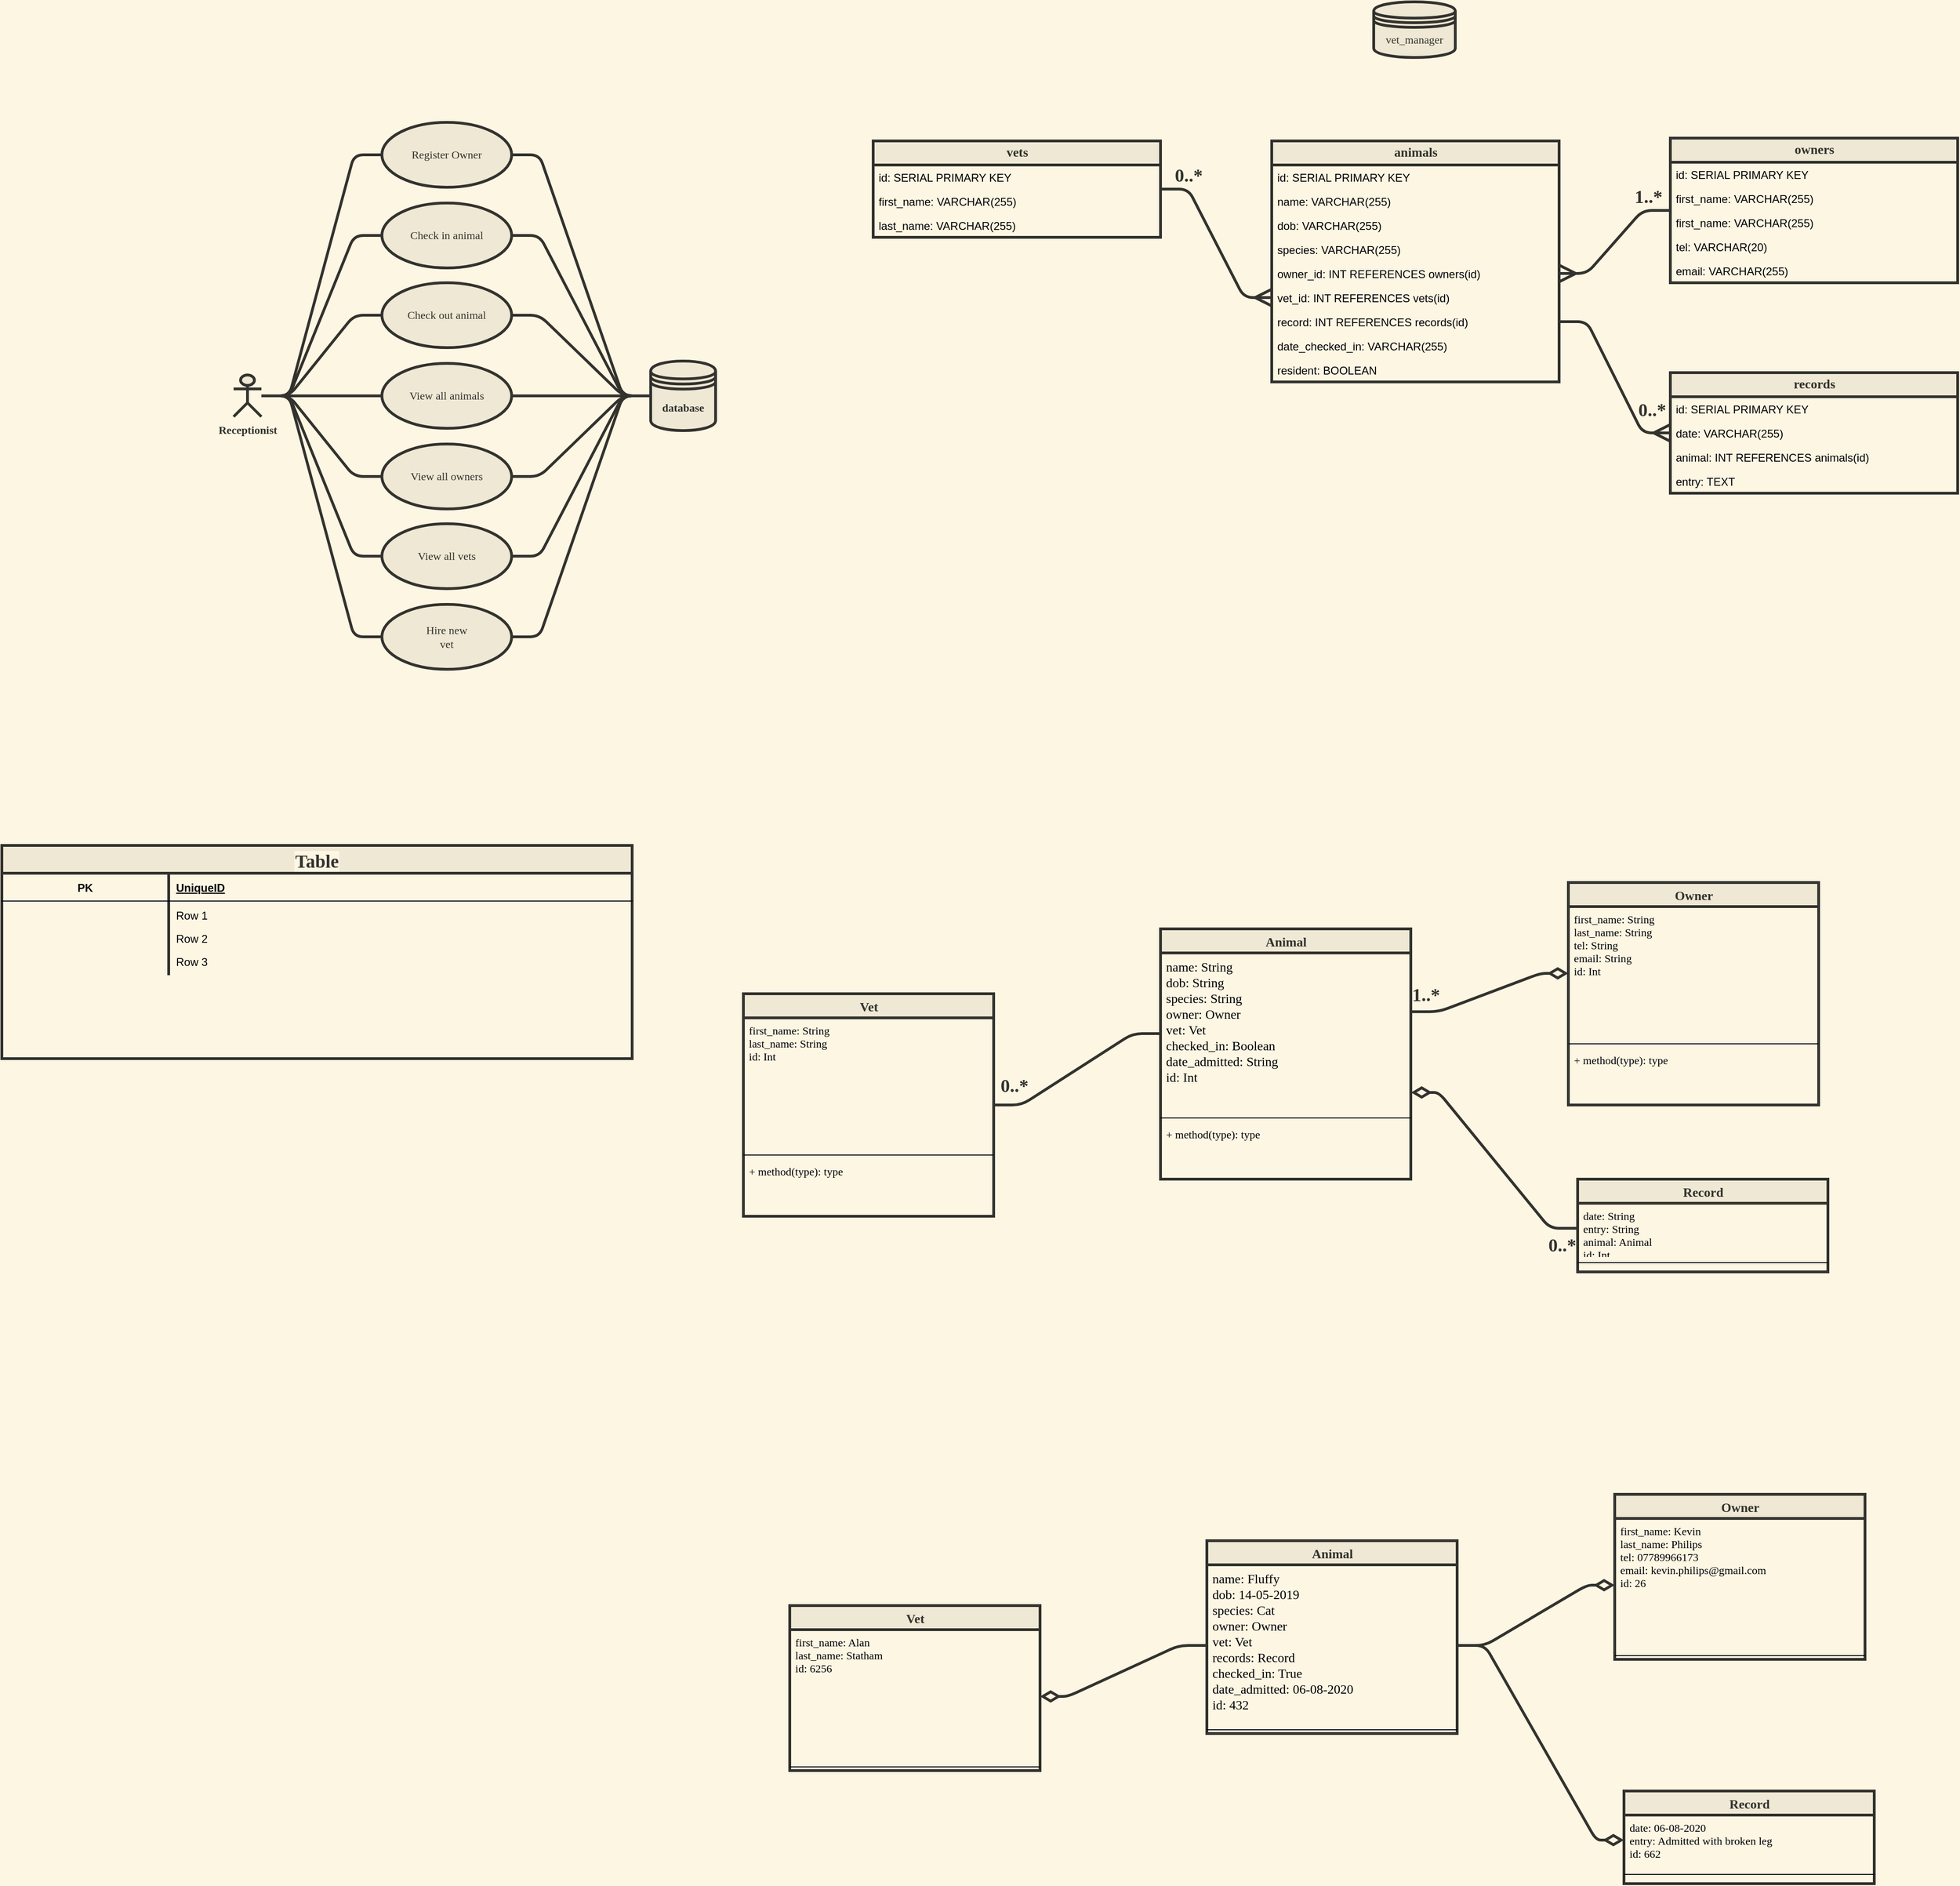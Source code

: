 <mxfile version="13.5.1" type="device"><diagram id="C5RBs43oDa-KdzZeNtuy" name="Page-1"><mxGraphModel dx="1506" dy="603" grid="1" gridSize="10" guides="1" tooltips="1" connect="1" arrows="1" fold="1" page="0" pageScale="1" pageWidth="827" pageHeight="1169" background="#FDF6E3" math="0" shadow="0"><root><mxCell id="WIyWlLk6GJQsqaUBKTNV-0"/><mxCell id="WIyWlLk6GJQsqaUBKTNV-1" parent="WIyWlLk6GJQsqaUBKTNV-0"/><mxCell id="1RXT4D18-en0XoJc-at3-24" style="edgeStyle=entityRelationEdgeStyle;orthogonalLoop=1;jettySize=auto;html=1;entryX=0;entryY=0.5;entryDx=0;entryDy=0;startSize=26;fontFamily=Calibri;fontColor=#33322E;strokeColor=#33322E;strokeWidth=3;sketch=0;endFill=0;endArrow=none;shadow=0;" edge="1" parent="WIyWlLk6GJQsqaUBKTNV-1" source="1RXT4D18-en0XoJc-at3-15" target="1RXT4D18-en0XoJc-at3-16"><mxGeometry relative="1" as="geometry"/></mxCell><mxCell id="1RXT4D18-en0XoJc-at3-25" style="edgeStyle=entityRelationEdgeStyle;orthogonalLoop=1;jettySize=auto;html=1;entryX=0;entryY=0.5;entryDx=0;entryDy=0;startSize=26;fontFamily=Calibri;fontColor=#33322E;strokeColor=#33322E;strokeWidth=3;sketch=0;endFill=0;endArrow=none;shadow=0;" edge="1" parent="WIyWlLk6GJQsqaUBKTNV-1" source="1RXT4D18-en0XoJc-at3-15" target="1RXT4D18-en0XoJc-at3-17"><mxGeometry relative="1" as="geometry"/></mxCell><mxCell id="1RXT4D18-en0XoJc-at3-26" style="edgeStyle=entityRelationEdgeStyle;orthogonalLoop=1;jettySize=auto;html=1;entryX=0;entryY=0.5;entryDx=0;entryDy=0;startSize=26;fontFamily=Calibri;fontColor=#33322E;strokeColor=#33322E;strokeWidth=3;sketch=0;endFill=0;endArrow=none;shadow=0;" edge="1" parent="WIyWlLk6GJQsqaUBKTNV-1" source="1RXT4D18-en0XoJc-at3-15" target="1RXT4D18-en0XoJc-at3-18"><mxGeometry relative="1" as="geometry"/></mxCell><mxCell id="1RXT4D18-en0XoJc-at3-27" style="edgeStyle=entityRelationEdgeStyle;orthogonalLoop=1;jettySize=auto;html=1;entryX=0;entryY=0.5;entryDx=0;entryDy=0;startSize=26;fontFamily=Calibri;fontColor=#33322E;strokeColor=#33322E;strokeWidth=3;sketch=0;endFill=0;endArrow=none;shadow=0;" edge="1" parent="WIyWlLk6GJQsqaUBKTNV-1" source="1RXT4D18-en0XoJc-at3-15" target="1RXT4D18-en0XoJc-at3-19"><mxGeometry relative="1" as="geometry"/></mxCell><mxCell id="1RXT4D18-en0XoJc-at3-28" style="edgeStyle=entityRelationEdgeStyle;orthogonalLoop=1;jettySize=auto;html=1;entryX=0;entryY=0.5;entryDx=0;entryDy=0;startSize=26;fontFamily=Calibri;fontColor=#33322E;strokeColor=#33322E;strokeWidth=3;sketch=0;endFill=0;endArrow=none;shadow=0;" edge="1" parent="WIyWlLk6GJQsqaUBKTNV-1" source="1RXT4D18-en0XoJc-at3-15" target="1RXT4D18-en0XoJc-at3-20"><mxGeometry relative="1" as="geometry"/></mxCell><mxCell id="1RXT4D18-en0XoJc-at3-29" style="edgeStyle=entityRelationEdgeStyle;orthogonalLoop=1;jettySize=auto;html=1;entryX=0;entryY=0.5;entryDx=0;entryDy=0;startSize=26;fontFamily=Calibri;fontColor=#33322E;strokeColor=#33322E;strokeWidth=3;sketch=0;endArrow=none;endFill=0;shadow=0;" edge="1" parent="WIyWlLk6GJQsqaUBKTNV-1" source="1RXT4D18-en0XoJc-at3-15" target="1RXT4D18-en0XoJc-at3-21"><mxGeometry relative="1" as="geometry"/></mxCell><mxCell id="1RXT4D18-en0XoJc-at3-30" style="orthogonalLoop=1;jettySize=auto;html=1;entryX=0;entryY=0.5;entryDx=0;entryDy=0;startSize=26;fontFamily=Calibri;fontColor=#33322E;strokeColor=#33322E;strokeWidth=3;sketch=0;elbow=vertical;endArrow=none;endFill=0;edgeStyle=entityRelationEdgeStyle;shadow=0;" edge="1" parent="WIyWlLk6GJQsqaUBKTNV-1" source="1RXT4D18-en0XoJc-at3-15" target="1RXT4D18-en0XoJc-at3-22"><mxGeometry relative="1" as="geometry"/></mxCell><mxCell id="1RXT4D18-en0XoJc-at3-15" value="&lt;b&gt;Receptionist&lt;br&gt;&lt;/b&gt;" style="shape=umlActor;verticalLabelPosition=bottom;verticalAlign=top;html=1;rounded=1;shadow=0;glass=0;sketch=0;startSize=26;strokeWidth=3;fillColor=#EEE8D4;fontFamily=Calibri;fontColor=#33322E;strokeColor=#33322E;" vertex="1" parent="WIyWlLk6GJQsqaUBKTNV-1"><mxGeometry x="90" y="882.5" width="30" height="45" as="geometry"/></mxCell><mxCell id="1RXT4D18-en0XoJc-at3-43" style="edgeStyle=entityRelationEdgeStyle;sketch=0;orthogonalLoop=1;jettySize=auto;html=1;entryX=0;entryY=0.5;entryDx=0;entryDy=0;startSize=26;endArrow=none;endFill=0;strokeColor=#33322E;strokeWidth=3;fontFamily=Calibri;fontColor=#33322E;shadow=0;" edge="1" parent="WIyWlLk6GJQsqaUBKTNV-1" source="1RXT4D18-en0XoJc-at3-16" target="1RXT4D18-en0XoJc-at3-36"><mxGeometry relative="1" as="geometry"/></mxCell><mxCell id="1RXT4D18-en0XoJc-at3-16" value="Register Owner" style="ellipse;whiteSpace=wrap;html=1;rounded=1;shadow=0;glass=0;sketch=0;startSize=26;strokeWidth=3;fillColor=#EEE8D4;fontFamily=Calibri;fontColor=#33322E;verticalAlign=middle;horizontal=1;labelPosition=center;verticalLabelPosition=middle;align=center;strokeColor=#33322E;" vertex="1" parent="WIyWlLk6GJQsqaUBKTNV-1"><mxGeometry x="250" y="610" width="140" height="70" as="geometry"/></mxCell><mxCell id="1RXT4D18-en0XoJc-at3-42" style="edgeStyle=entityRelationEdgeStyle;sketch=0;orthogonalLoop=1;jettySize=auto;html=1;entryX=0;entryY=0.5;entryDx=0;entryDy=0;startSize=26;endArrow=none;endFill=0;strokeColor=#33322E;strokeWidth=3;fontFamily=Calibri;fontColor=#33322E;shadow=0;" edge="1" parent="WIyWlLk6GJQsqaUBKTNV-1" source="1RXT4D18-en0XoJc-at3-17" target="1RXT4D18-en0XoJc-at3-36"><mxGeometry relative="1" as="geometry"/></mxCell><mxCell id="1RXT4D18-en0XoJc-at3-17" value="Check in animal" style="ellipse;whiteSpace=wrap;html=1;rounded=1;shadow=0;glass=0;sketch=0;startSize=26;strokeWidth=3;fillColor=#EEE8D4;fontFamily=Calibri;fontColor=#33322E;verticalAlign=middle;horizontal=1;labelPosition=center;verticalLabelPosition=middle;align=center;strokeColor=#33322E;" vertex="1" parent="WIyWlLk6GJQsqaUBKTNV-1"><mxGeometry x="250" y="697" width="140" height="70" as="geometry"/></mxCell><mxCell id="1RXT4D18-en0XoJc-at3-41" style="edgeStyle=entityRelationEdgeStyle;sketch=0;orthogonalLoop=1;jettySize=auto;html=1;entryX=0;entryY=0.5;entryDx=0;entryDy=0;startSize=26;endArrow=none;endFill=0;strokeColor=#33322E;strokeWidth=3;fontFamily=Calibri;fontColor=#33322E;shadow=0;" edge="1" parent="WIyWlLk6GJQsqaUBKTNV-1" source="1RXT4D18-en0XoJc-at3-18" target="1RXT4D18-en0XoJc-at3-36"><mxGeometry relative="1" as="geometry"/></mxCell><mxCell id="1RXT4D18-en0XoJc-at3-18" value="Check out animal" style="ellipse;whiteSpace=wrap;html=1;rounded=1;shadow=0;glass=0;sketch=0;startSize=26;strokeWidth=3;fillColor=#EEE8D4;fontFamily=Calibri;fontColor=#33322E;verticalAlign=middle;horizontal=1;labelPosition=center;verticalLabelPosition=middle;align=center;strokeColor=#33322E;" vertex="1" parent="WIyWlLk6GJQsqaUBKTNV-1"><mxGeometry x="250" y="783" width="140" height="70" as="geometry"/></mxCell><mxCell id="1RXT4D18-en0XoJc-at3-40" style="edgeStyle=entityRelationEdgeStyle;sketch=0;orthogonalLoop=1;jettySize=auto;html=1;entryX=0;entryY=0.5;entryDx=0;entryDy=0;startSize=26;endArrow=none;endFill=0;strokeColor=#33322E;strokeWidth=3;fontFamily=Calibri;fontColor=#33322E;shadow=0;" edge="1" parent="WIyWlLk6GJQsqaUBKTNV-1" source="1RXT4D18-en0XoJc-at3-19" target="1RXT4D18-en0XoJc-at3-36"><mxGeometry relative="1" as="geometry"/></mxCell><mxCell id="1RXT4D18-en0XoJc-at3-19" value="View all animals" style="ellipse;whiteSpace=wrap;html=1;rounded=1;shadow=0;glass=0;sketch=0;startSize=26;strokeWidth=3;fillColor=#EEE8D4;fontFamily=Calibri;fontColor=#33322E;verticalAlign=middle;horizontal=1;labelPosition=center;verticalLabelPosition=middle;align=center;strokeColor=#33322E;" vertex="1" parent="WIyWlLk6GJQsqaUBKTNV-1"><mxGeometry x="250" y="870" width="140" height="70" as="geometry"/></mxCell><mxCell id="1RXT4D18-en0XoJc-at3-39" style="edgeStyle=entityRelationEdgeStyle;sketch=0;orthogonalLoop=1;jettySize=auto;html=1;entryX=0;entryY=0.5;entryDx=0;entryDy=0;startSize=26;endArrow=none;endFill=0;strokeColor=#33322E;strokeWidth=3;fontFamily=Calibri;fontColor=#33322E;shadow=0;" edge="1" parent="WIyWlLk6GJQsqaUBKTNV-1" source="1RXT4D18-en0XoJc-at3-20" target="1RXT4D18-en0XoJc-at3-36"><mxGeometry relative="1" as="geometry"/></mxCell><mxCell id="1RXT4D18-en0XoJc-at3-20" value="View all owners" style="ellipse;whiteSpace=wrap;html=1;rounded=1;shadow=0;glass=0;sketch=0;startSize=26;strokeWidth=3;fillColor=#EEE8D4;fontFamily=Calibri;fontColor=#33322E;verticalAlign=middle;horizontal=1;labelPosition=center;verticalLabelPosition=middle;align=center;strokeColor=#33322E;" vertex="1" parent="WIyWlLk6GJQsqaUBKTNV-1"><mxGeometry x="250" y="957" width="140" height="70" as="geometry"/></mxCell><mxCell id="1RXT4D18-en0XoJc-at3-38" style="edgeStyle=entityRelationEdgeStyle;sketch=0;orthogonalLoop=1;jettySize=auto;html=1;entryX=0;entryY=0.5;entryDx=0;entryDy=0;startSize=26;endArrow=none;endFill=0;strokeColor=#33322E;strokeWidth=3;fontFamily=Calibri;fontColor=#33322E;shadow=0;" edge="1" parent="WIyWlLk6GJQsqaUBKTNV-1" source="1RXT4D18-en0XoJc-at3-21" target="1RXT4D18-en0XoJc-at3-36"><mxGeometry relative="1" as="geometry"/></mxCell><mxCell id="1RXT4D18-en0XoJc-at3-21" value="View all vets" style="ellipse;whiteSpace=wrap;html=1;rounded=1;shadow=0;glass=0;sketch=0;startSize=26;strokeWidth=3;fillColor=#EEE8D4;fontFamily=Calibri;fontColor=#33322E;verticalAlign=middle;horizontal=1;labelPosition=center;verticalLabelPosition=middle;align=center;strokeColor=#33322E;" vertex="1" parent="WIyWlLk6GJQsqaUBKTNV-1"><mxGeometry x="250" y="1043" width="140" height="70" as="geometry"/></mxCell><mxCell id="1RXT4D18-en0XoJc-at3-37" style="edgeStyle=entityRelationEdgeStyle;sketch=0;orthogonalLoop=1;jettySize=auto;html=1;entryX=0;entryY=0.5;entryDx=0;entryDy=0;startSize=26;endArrow=none;endFill=0;strokeColor=#33322E;strokeWidth=3;fontFamily=Calibri;fontColor=#33322E;shadow=0;" edge="1" parent="WIyWlLk6GJQsqaUBKTNV-1" source="1RXT4D18-en0XoJc-at3-22" target="1RXT4D18-en0XoJc-at3-36"><mxGeometry relative="1" as="geometry"/></mxCell><mxCell id="1RXT4D18-en0XoJc-at3-22" value="Hire new &lt;br&gt;vet" style="ellipse;whiteSpace=wrap;html=1;rounded=1;shadow=0;glass=0;sketch=0;startSize=26;strokeWidth=3;fillColor=#EEE8D4;fontFamily=Calibri;fontColor=#33322E;verticalAlign=middle;horizontal=1;labelPosition=center;verticalLabelPosition=middle;align=center;strokeColor=#33322E;" vertex="1" parent="WIyWlLk6GJQsqaUBKTNV-1"><mxGeometry x="250" y="1130" width="140" height="70" as="geometry"/></mxCell><mxCell id="1RXT4D18-en0XoJc-at3-36" value="database" style="shape=datastore;whiteSpace=wrap;html=1;rounded=1;shadow=0;glass=0;sketch=0;startSize=26;strokeColor=#33322E;strokeWidth=3;fillColor=#EEE8D4;fontFamily=Calibri;fontColor=#33322E;fontStyle=1" vertex="1" parent="WIyWlLk6GJQsqaUBKTNV-1"><mxGeometry x="540" y="867.5" width="70" height="75" as="geometry"/></mxCell><mxCell id="1RXT4D18-en0XoJc-at3-44" value="vet_manager" style="shape=datastore;whiteSpace=wrap;html=1;rounded=1;shadow=0;glass=0;sketch=0;startSize=26;strokeColor=#33322E;strokeWidth=3;fontFamily=Calibri;fontColor=#33322E;fillColor=#EEE8D4;" vertex="1" parent="WIyWlLk6GJQsqaUBKTNV-1"><mxGeometry x="1320" y="480" width="88" height="60" as="geometry"/></mxCell><mxCell id="1RXT4D18-en0XoJc-at3-56" value="&lt;b style=&quot;font-size: 14px;&quot;&gt;animals&lt;/b&gt;" style="swimlane;fontStyle=0;childLayout=stackLayout;horizontal=1;startSize=26;horizontalStack=0;resizeParent=1;resizeParentMax=0;resizeLast=0;collapsible=1;marginBottom=0;rounded=0;shadow=0;glass=0;sketch=0;strokeColor=#33322E;strokeWidth=3;fontFamily=Calibri;fontColor=#33322E;html=1;fontSize=14;fillColor=#EEE8D4;" vertex="1" parent="WIyWlLk6GJQsqaUBKTNV-1"><mxGeometry x="1210" y="630" width="310" height="260" as="geometry"><mxRectangle x="880" y="630" width="50" height="26" as="alternateBounds"/></mxGeometry></mxCell><mxCell id="1RXT4D18-en0XoJc-at3-57" value="id: SERIAL PRIMARY KEY" style="text;strokeColor=none;fillColor=none;align=left;verticalAlign=top;spacingLeft=4;spacingRight=4;overflow=hidden;rotatable=0;points=[[0,0.5],[1,0.5]];portConstraint=eastwest;" vertex="1" parent="1RXT4D18-en0XoJc-at3-56"><mxGeometry y="26" width="310" height="26" as="geometry"/></mxCell><mxCell id="1RXT4D18-en0XoJc-at3-58" value="name: VARCHAR(255)" style="text;strokeColor=none;fillColor=none;align=left;verticalAlign=top;spacingLeft=4;spacingRight=4;overflow=hidden;rotatable=0;points=[[0,0.5],[1,0.5]];portConstraint=eastwest;" vertex="1" parent="1RXT4D18-en0XoJc-at3-56"><mxGeometry y="52" width="310" height="26" as="geometry"/></mxCell><mxCell id="1RXT4D18-en0XoJc-at3-59" value="dob: VARCHAR(255)" style="text;strokeColor=none;fillColor=none;align=left;verticalAlign=top;spacingLeft=4;spacingRight=4;overflow=hidden;rotatable=0;points=[[0,0.5],[1,0.5]];portConstraint=eastwest;" vertex="1" parent="1RXT4D18-en0XoJc-at3-56"><mxGeometry y="78" width="310" height="26" as="geometry"/></mxCell><mxCell id="1RXT4D18-en0XoJc-at3-60" value="species: VARCHAR(255)" style="text;strokeColor=none;fillColor=none;align=left;verticalAlign=top;spacingLeft=4;spacingRight=4;overflow=hidden;rotatable=0;points=[[0,0.5],[1,0.5]];portConstraint=eastwest;" vertex="1" parent="1RXT4D18-en0XoJc-at3-56"><mxGeometry y="104" width="310" height="26" as="geometry"/></mxCell><mxCell id="1RXT4D18-en0XoJc-at3-61" value="owner_id: INT REFERENCES owners(id)" style="text;strokeColor=none;fillColor=none;align=left;verticalAlign=top;spacingLeft=4;spacingRight=4;overflow=hidden;rotatable=0;points=[[0,0.5],[1,0.5]];portConstraint=eastwest;" vertex="1" parent="1RXT4D18-en0XoJc-at3-56"><mxGeometry y="130" width="310" height="26" as="geometry"/></mxCell><mxCell id="1RXT4D18-en0XoJc-at3-62" value="vet_id: INT REFERENCES vets(id)" style="text;strokeColor=none;fillColor=none;align=left;verticalAlign=top;spacingLeft=4;spacingRight=4;overflow=hidden;rotatable=0;points=[[0,0.5],[1,0.5]];portConstraint=eastwest;" vertex="1" parent="1RXT4D18-en0XoJc-at3-56"><mxGeometry y="156" width="310" height="26" as="geometry"/></mxCell><mxCell id="1RXT4D18-en0XoJc-at3-63" value="record: INT REFERENCES records(id)" style="text;strokeColor=none;fillColor=none;align=left;verticalAlign=top;spacingLeft=4;spacingRight=4;overflow=hidden;rotatable=0;points=[[0,0.5],[1,0.5]];portConstraint=eastwest;" vertex="1" parent="1RXT4D18-en0XoJc-at3-56"><mxGeometry y="182" width="310" height="26" as="geometry"/></mxCell><mxCell id="1RXT4D18-en0XoJc-at3-76" value="date_checked_in: VARCHAR(255)" style="text;strokeColor=none;fillColor=none;align=left;verticalAlign=top;spacingLeft=4;spacingRight=4;overflow=hidden;rotatable=0;points=[[0,0.5],[1,0.5]];portConstraint=eastwest;" vertex="1" parent="1RXT4D18-en0XoJc-at3-56"><mxGeometry y="208" width="310" height="26" as="geometry"/></mxCell><mxCell id="1RXT4D18-en0XoJc-at3-77" value="resident: BOOLEAN" style="text;strokeColor=none;fillColor=none;align=left;verticalAlign=top;spacingLeft=4;spacingRight=4;overflow=hidden;rotatable=0;points=[[0,0.5],[1,0.5]];portConstraint=eastwest;" vertex="1" parent="1RXT4D18-en0XoJc-at3-56"><mxGeometry y="234" width="310" height="26" as="geometry"/></mxCell><mxCell id="1RXT4D18-en0XoJc-at3-80" style="edgeStyle=entityRelationEdgeStyle;sketch=0;orthogonalLoop=1;jettySize=auto;html=1;entryX=0;entryY=0.5;entryDx=0;entryDy=0;shadow=0;startSize=26;endArrow=ERmany;endFill=0;strokeColor=#33322E;strokeWidth=3;fontFamily=Calibri;fontSize=14;fontColor=#33322E;endSize=14;" edge="1" parent="WIyWlLk6GJQsqaUBKTNV-1" source="1RXT4D18-en0XoJc-at3-52" target="1RXT4D18-en0XoJc-at3-62"><mxGeometry relative="1" as="geometry"/></mxCell><mxCell id="1RXT4D18-en0XoJc-at3-84" value="0..*" style="edgeLabel;html=1;align=center;verticalAlign=middle;resizable=0;points=[];fontSize=20;fontFamily=Calibri;fontColor=#33322E;fontStyle=1;labelBackgroundColor=#FDF6E3;" vertex="1" connectable="0" parent="1RXT4D18-en0XoJc-at3-80"><mxGeometry x="-0.82" y="1" relative="1" as="geometry"><mxPoint x="13" y="-15" as="offset"/></mxGeometry></mxCell><mxCell id="1RXT4D18-en0XoJc-at3-52" value="&lt;b style=&quot;font-size: 14px;&quot;&gt;vets&lt;/b&gt;" style="swimlane;fontStyle=0;childLayout=stackLayout;horizontal=1;startSize=26;horizontalStack=0;resizeParent=1;resizeParentMax=0;resizeLast=0;collapsible=1;marginBottom=0;rounded=0;shadow=0;glass=0;sketch=0;strokeColor=#33322E;strokeWidth=3;fontFamily=Calibri;fontColor=#33322E;html=1;fontSize=14;fillColor=#EEE8D4;" vertex="1" parent="WIyWlLk6GJQsqaUBKTNV-1"><mxGeometry x="780" y="630" width="310" height="104" as="geometry"><mxRectangle x="880" y="630" width="50" height="26" as="alternateBounds"/></mxGeometry></mxCell><mxCell id="1RXT4D18-en0XoJc-at3-53" value="id: SERIAL PRIMARY KEY" style="text;strokeColor=none;fillColor=none;align=left;verticalAlign=top;spacingLeft=4;spacingRight=4;overflow=hidden;rotatable=0;points=[[0,0.5],[1,0.5]];portConstraint=eastwest;" vertex="1" parent="1RXT4D18-en0XoJc-at3-52"><mxGeometry y="26" width="310" height="26" as="geometry"/></mxCell><mxCell id="1RXT4D18-en0XoJc-at3-54" value="first_name: VARCHAR(255)" style="text;strokeColor=none;fillColor=none;align=left;verticalAlign=top;spacingLeft=4;spacingRight=4;overflow=hidden;rotatable=0;points=[[0,0.5],[1,0.5]];portConstraint=eastwest;" vertex="1" parent="1RXT4D18-en0XoJc-at3-52"><mxGeometry y="52" width="310" height="26" as="geometry"/></mxCell><mxCell id="1RXT4D18-en0XoJc-at3-55" value="last_name: VARCHAR(255)" style="text;strokeColor=none;fillColor=none;align=left;verticalAlign=top;spacingLeft=4;spacingRight=4;overflow=hidden;rotatable=0;points=[[0,0.5],[1,0.5]];portConstraint=eastwest;" vertex="1" parent="1RXT4D18-en0XoJc-at3-52"><mxGeometry y="78" width="310" height="26" as="geometry"/></mxCell><mxCell id="1RXT4D18-en0XoJc-at3-68" value="&lt;b style=&quot;font-size: 14px;&quot;&gt;owners&lt;/b&gt;" style="swimlane;fontStyle=0;childLayout=stackLayout;horizontal=1;startSize=26;horizontalStack=0;resizeParent=1;resizeParentMax=0;resizeLast=0;collapsible=1;marginBottom=0;rounded=0;shadow=0;glass=0;sketch=0;strokeColor=#33322E;strokeWidth=3;fontFamily=Calibri;fontColor=#33322E;html=1;fontSize=14;fillColor=#EEE8D4;" vertex="1" parent="WIyWlLk6GJQsqaUBKTNV-1"><mxGeometry x="1640" y="627" width="310" height="156" as="geometry"><mxRectangle x="880" y="630" width="50" height="26" as="alternateBounds"/></mxGeometry></mxCell><mxCell id="1RXT4D18-en0XoJc-at3-69" value="id: SERIAL PRIMARY KEY" style="text;strokeColor=none;fillColor=none;align=left;verticalAlign=top;spacingLeft=4;spacingRight=4;overflow=hidden;rotatable=0;points=[[0,0.5],[1,0.5]];portConstraint=eastwest;" vertex="1" parent="1RXT4D18-en0XoJc-at3-68"><mxGeometry y="26" width="310" height="26" as="geometry"/></mxCell><mxCell id="1RXT4D18-en0XoJc-at3-70" value="first_name: VARCHAR(255)" style="text;strokeColor=none;fillColor=none;align=left;verticalAlign=top;spacingLeft=4;spacingRight=4;overflow=hidden;rotatable=0;points=[[0,0.5],[1,0.5]];portConstraint=eastwest;" vertex="1" parent="1RXT4D18-en0XoJc-at3-68"><mxGeometry y="52" width="310" height="26" as="geometry"/></mxCell><mxCell id="1RXT4D18-en0XoJc-at3-71" value="first_name: VARCHAR(255)" style="text;strokeColor=none;fillColor=none;align=left;verticalAlign=top;spacingLeft=4;spacingRight=4;overflow=hidden;rotatable=0;points=[[0,0.5],[1,0.5]];portConstraint=eastwest;" vertex="1" parent="1RXT4D18-en0XoJc-at3-68"><mxGeometry y="78" width="310" height="26" as="geometry"/></mxCell><mxCell id="1RXT4D18-en0XoJc-at3-72" value="tel: VARCHAR(20)" style="text;strokeColor=none;fillColor=none;align=left;verticalAlign=top;spacingLeft=4;spacingRight=4;overflow=hidden;rotatable=0;points=[[0,0.5],[1,0.5]];portConstraint=eastwest;" vertex="1" parent="1RXT4D18-en0XoJc-at3-68"><mxGeometry y="104" width="310" height="26" as="geometry"/></mxCell><mxCell id="1RXT4D18-en0XoJc-at3-73" value="email: VARCHAR(255)" style="text;strokeColor=none;fillColor=none;align=left;verticalAlign=top;spacingLeft=4;spacingRight=4;overflow=hidden;rotatable=0;points=[[0,0.5],[1,0.5]];portConstraint=eastwest;" vertex="1" parent="1RXT4D18-en0XoJc-at3-68"><mxGeometry y="130" width="310" height="26" as="geometry"/></mxCell><mxCell id="1RXT4D18-en0XoJc-at3-83" style="edgeStyle=entityRelationEdgeStyle;sketch=0;orthogonalLoop=1;jettySize=auto;html=1;shadow=0;startSize=38;endArrow=ERmany;endFill=0;strokeColor=#33322E;strokeWidth=3;fontFamily=Calibri;fontSize=14;fontColor=#33322E;endSize=14;" edge="1" parent="WIyWlLk6GJQsqaUBKTNV-1" source="1RXT4D18-en0XoJc-at3-68" target="1RXT4D18-en0XoJc-at3-61"><mxGeometry relative="1" as="geometry"/></mxCell><mxCell id="1RXT4D18-en0XoJc-at3-85" value="1..*" style="edgeLabel;html=1;align=center;verticalAlign=middle;resizable=0;points=[];fontSize=20;fontFamily=Calibri;fontColor=#33322E;labelBackgroundColor=#FDF6E3;fontStyle=1" vertex="1" connectable="0" parent="WIyWlLk6GJQsqaUBKTNV-1"><mxGeometry x="1119.997" y="660.0" as="geometry"><mxPoint x="496" y="29" as="offset"/></mxGeometry></mxCell><mxCell id="1RXT4D18-en0XoJc-at3-98" style="sketch=0;orthogonalLoop=1;jettySize=auto;html=1;shadow=0;startArrow=none;startFill=0;startSize=39;endArrow=diamondThin;endFill=0;endSize=14;strokeColor=#33322E;strokeWidth=3;fontFamily=Calibri;fontSize=14;fontColor=#33322E;edgeStyle=entityRelationEdgeStyle;entryX=0;entryY=0.5;entryDx=0;entryDy=0;exitX=1.001;exitY=0.364;exitDx=0;exitDy=0;exitPerimeter=0;" edge="1" parent="WIyWlLk6GJQsqaUBKTNV-1" source="1RXT4D18-en0XoJc-at3-87" target="1RXT4D18-en0XoJc-at3-91"><mxGeometry relative="1" as="geometry"><mxPoint x="1420" y="1580" as="sourcePoint"/><mxPoint x="1340" y="1700" as="targetPoint"/></mxGeometry></mxCell><mxCell id="1RXT4D18-en0XoJc-at3-99" value="&lt;b&gt;&lt;font style=&quot;font-size: 20px&quot;&gt;1..*&lt;/font&gt;&lt;/b&gt;" style="edgeLabel;html=1;align=center;verticalAlign=middle;resizable=0;points=[];fontSize=14;fontFamily=Calibri;fontColor=#33322E;labelBackgroundColor=#FDF6E3;" vertex="1" connectable="0" parent="1RXT4D18-en0XoJc-at3-98"><mxGeometry x="-0.798" y="-4" relative="1" as="geometry"><mxPoint x="-3" y="-24" as="offset"/></mxGeometry></mxCell><mxCell id="1RXT4D18-en0XoJc-at3-100" style="edgeStyle=entityRelationEdgeStyle;sketch=0;orthogonalLoop=1;jettySize=auto;html=1;entryX=0;entryY=0.5;entryDx=0;entryDy=0;shadow=0;startArrow=none;startFill=0;startSize=39;endArrow=none;endFill=0;endSize=14;strokeColor=#33322E;strokeWidth=3;fontFamily=Calibri;fontSize=14;fontColor=#33322E;" edge="1" parent="WIyWlLk6GJQsqaUBKTNV-1" source="1RXT4D18-en0XoJc-at3-94" target="1RXT4D18-en0XoJc-at3-87"><mxGeometry relative="1" as="geometry"/></mxCell><mxCell id="1RXT4D18-en0XoJc-at3-103" value="&lt;font style=&quot;font-size: 20px&quot;&gt;0..*&lt;/font&gt;" style="edgeLabel;html=1;align=center;verticalAlign=middle;resizable=0;points=[];fontSize=14;fontFamily=Calibri;fontColor=#33322E;labelBackgroundColor=#FDF6E3;fontStyle=1" vertex="1" connectable="0" parent="1RXT4D18-en0XoJc-at3-100"><mxGeometry x="-0.817" y="-1" relative="1" as="geometry"><mxPoint x="3.53" y="-23" as="offset"/></mxGeometry></mxCell><mxCell id="1RXT4D18-en0XoJc-at3-104" value="&lt;b style=&quot;font-size: 14px&quot;&gt;records&lt;/b&gt;" style="swimlane;fontStyle=0;childLayout=stackLayout;horizontal=1;startSize=26;horizontalStack=0;resizeParent=1;resizeParentMax=0;resizeLast=0;collapsible=1;marginBottom=0;rounded=0;shadow=0;glass=0;sketch=0;strokeColor=#33322E;strokeWidth=3;fontFamily=Calibri;fontColor=#33322E;html=1;fontSize=14;fillColor=#EEE8D4;" vertex="1" parent="WIyWlLk6GJQsqaUBKTNV-1"><mxGeometry x="1640" y="880" width="310" height="130" as="geometry"><mxRectangle x="880" y="630" width="50" height="26" as="alternateBounds"/></mxGeometry></mxCell><mxCell id="1RXT4D18-en0XoJc-at3-105" value="id: SERIAL PRIMARY KEY" style="text;strokeColor=none;fillColor=none;align=left;verticalAlign=top;spacingLeft=4;spacingRight=4;overflow=hidden;rotatable=0;points=[[0,0.5],[1,0.5]];portConstraint=eastwest;" vertex="1" parent="1RXT4D18-en0XoJc-at3-104"><mxGeometry y="26" width="310" height="26" as="geometry"/></mxCell><mxCell id="1RXT4D18-en0XoJc-at3-107" value="date: VARCHAR(255)" style="text;strokeColor=none;fillColor=none;align=left;verticalAlign=top;spacingLeft=4;spacingRight=4;overflow=hidden;rotatable=0;points=[[0,0.5],[1,0.5]];portConstraint=eastwest;" vertex="1" parent="1RXT4D18-en0XoJc-at3-104"><mxGeometry y="52" width="310" height="26" as="geometry"/></mxCell><mxCell id="1RXT4D18-en0XoJc-at3-157" value="animal: INT REFERENCES animals(id)" style="text;strokeColor=none;fillColor=none;align=left;verticalAlign=top;spacingLeft=4;spacingRight=4;overflow=hidden;rotatable=0;points=[[0,0.5],[1,0.5]];portConstraint=eastwest;" vertex="1" parent="1RXT4D18-en0XoJc-at3-104"><mxGeometry y="78" width="310" height="26" as="geometry"/></mxCell><mxCell id="1RXT4D18-en0XoJc-at3-108" value="entry: TEXT" style="text;strokeColor=none;fillColor=none;align=left;verticalAlign=top;spacingLeft=4;spacingRight=4;overflow=hidden;rotatable=0;points=[[0,0.5],[1,0.5]];portConstraint=eastwest;" vertex="1" parent="1RXT4D18-en0XoJc-at3-104"><mxGeometry y="104" width="310" height="26" as="geometry"/></mxCell><mxCell id="1RXT4D18-en0XoJc-at3-90" value="Owner" style="swimlane;fontStyle=1;align=center;verticalAlign=top;childLayout=stackLayout;horizontal=1;startSize=26;horizontalStack=0;resizeParent=1;resizeParentMax=0;resizeLast=0;collapsible=1;marginBottom=0;rounded=0;shadow=0;glass=0;sketch=0;strokeColor=#33322E;strokeWidth=3;fontFamily=Calibri;fontSize=14;fontColor=#33322E;html=1;fillColor=#EEE8D4;" vertex="1" parent="WIyWlLk6GJQsqaUBKTNV-1"><mxGeometry x="1530" y="1430" width="270" height="240" as="geometry"/></mxCell><mxCell id="1RXT4D18-en0XoJc-at3-91" value="first_name: String&#10;last_name: String&#10;tel: String&#10;email: String&#10;id: Int" style="text;strokeColor=none;fillColor=none;align=left;verticalAlign=top;spacingLeft=4;spacingRight=4;overflow=hidden;rotatable=0;points=[[0,0.5],[1,0.5]];portConstraint=eastwest;spacingBottom=0;fontFamily=Calibri;" vertex="1" parent="1RXT4D18-en0XoJc-at3-90"><mxGeometry y="26" width="270" height="144" as="geometry"/></mxCell><mxCell id="1RXT4D18-en0XoJc-at3-92" value="" style="line;strokeWidth=1;fillColor=none;align=left;verticalAlign=middle;spacingTop=-1;spacingLeft=3;spacingRight=3;rotatable=0;labelPosition=right;points=[];portConstraint=eastwest;" vertex="1" parent="1RXT4D18-en0XoJc-at3-90"><mxGeometry y="170" width="270" height="8" as="geometry"/></mxCell><mxCell id="1RXT4D18-en0XoJc-at3-93" value="+ method(type): type" style="text;strokeColor=none;fillColor=none;align=left;verticalAlign=top;spacingLeft=4;spacingRight=4;overflow=hidden;rotatable=0;points=[[0,0.5],[1,0.5]];portConstraint=eastwest;fontFamily=Calibri;" vertex="1" parent="1RXT4D18-en0XoJc-at3-90"><mxGeometry y="178" width="270" height="62" as="geometry"/></mxCell><mxCell id="1RXT4D18-en0XoJc-at3-94" value="Vet" style="swimlane;fontStyle=1;align=center;verticalAlign=top;childLayout=stackLayout;horizontal=1;startSize=26;horizontalStack=0;resizeParent=1;resizeParentMax=0;resizeLast=0;collapsible=1;marginBottom=0;rounded=0;shadow=0;glass=0;sketch=0;strokeColor=#33322E;strokeWidth=3;fontFamily=Calibri;fontSize=14;fontColor=#33322E;html=1;fillColor=#EEE8D4;" vertex="1" parent="WIyWlLk6GJQsqaUBKTNV-1"><mxGeometry x="640" y="1550" width="270" height="240" as="geometry"/></mxCell><mxCell id="1RXT4D18-en0XoJc-at3-95" value="first_name: String&#10;last_name: String&#10;id: Int" style="text;strokeColor=none;fillColor=none;align=left;verticalAlign=top;spacingLeft=4;spacingRight=4;overflow=hidden;rotatable=0;points=[[0,0.5],[1,0.5]];portConstraint=eastwest;spacingBottom=0;fontFamily=Calibri;" vertex="1" parent="1RXT4D18-en0XoJc-at3-94"><mxGeometry y="26" width="270" height="144" as="geometry"/></mxCell><mxCell id="1RXT4D18-en0XoJc-at3-96" value="" style="line;strokeWidth=1;fillColor=none;align=left;verticalAlign=middle;spacingTop=-1;spacingLeft=3;spacingRight=3;rotatable=0;labelPosition=right;points=[];portConstraint=eastwest;" vertex="1" parent="1RXT4D18-en0XoJc-at3-94"><mxGeometry y="170" width="270" height="8" as="geometry"/></mxCell><mxCell id="1RXT4D18-en0XoJc-at3-97" value="+ method(type): type" style="text;strokeColor=none;fillColor=none;align=left;verticalAlign=top;spacingLeft=4;spacingRight=4;overflow=hidden;rotatable=0;points=[[0,0.5],[1,0.5]];portConstraint=eastwest;fontFamily=Calibri;" vertex="1" parent="1RXT4D18-en0XoJc-at3-94"><mxGeometry y="178" width="270" height="62" as="geometry"/></mxCell><mxCell id="1RXT4D18-en0XoJc-at3-110" style="edgeStyle=entityRelationEdgeStyle;sketch=0;orthogonalLoop=1;jettySize=auto;html=1;shadow=0;startArrow=ERmany;startFill=0;startSize=14;endArrow=none;endFill=0;endSize=14;strokeColor=#33322E;strokeWidth=3;fontFamily=Calibri;fontSize=14;fontColor=#33322E;targetPerimeterSpacing=0;" edge="1" parent="WIyWlLk6GJQsqaUBKTNV-1" source="1RXT4D18-en0XoJc-at3-107" target="1RXT4D18-en0XoJc-at3-63"><mxGeometry relative="1" as="geometry"/></mxCell><mxCell id="1RXT4D18-en0XoJc-at3-158" value="0..*" style="edgeLabel;html=1;align=center;verticalAlign=middle;resizable=0;points=[];fontSize=20;fontFamily=Calibri;fontColor=#33322E;labelBackgroundColor=#FDF6E3;fontStyle=1" vertex="1" connectable="0" parent="1RXT4D18-en0XoJc-at3-110"><mxGeometry x="-0.141" relative="1" as="geometry"><mxPoint x="33.89" y="21.4" as="offset"/></mxGeometry></mxCell><mxCell id="1RXT4D18-en0XoJc-at3-117" style="sketch=0;orthogonalLoop=1;jettySize=auto;html=1;shadow=0;startArrow=diamondThin;startFill=0;endArrow=none;endFill=0;strokeColor=#33322E;strokeWidth=3;fontFamily=Calibri;fontSize=14;fontColor=#33322E;edgeStyle=entityRelationEdgeStyle;jumpSize=6;jumpStyle=none;anchorPointDirection=1;snapToPoint=0;fixDash=0;editable=1;bendable=1;comic=0;arcSize=20;endSize=14;targetPerimeterSpacing=0;startSize=14;exitX=1.001;exitY=0.865;exitDx=0;exitDy=0;exitPerimeter=0;entryX=0;entryY=0.5;entryDx=0;entryDy=0;" edge="1" parent="WIyWlLk6GJQsqaUBKTNV-1" source="1RXT4D18-en0XoJc-at3-87" target="1RXT4D18-en0XoJc-at3-112"><mxGeometry relative="1" as="geometry"><mxPoint x="1370" y="1660" as="sourcePoint"/><mxPoint x="1380" y="1850" as="targetPoint"/></mxGeometry></mxCell><mxCell id="1RXT4D18-en0XoJc-at3-119" value="0..*" style="edgeLabel;html=1;align=center;verticalAlign=middle;resizable=0;points=[];fontSize=20;fontFamily=Calibri;fontColor=#33322E;fontStyle=1;labelBackgroundColor=#FDF6E3;" vertex="1" connectable="0" parent="1RXT4D18-en0XoJc-at3-117"><mxGeometry x="0.827" y="5" relative="1" as="geometry"><mxPoint x="4.86" y="22" as="offset"/></mxGeometry></mxCell><mxCell id="1RXT4D18-en0XoJc-at3-86" value="Animal" style="swimlane;fontStyle=1;align=center;verticalAlign=top;childLayout=stackLayout;horizontal=1;startSize=26;horizontalStack=0;resizeParent=1;resizeParentMax=0;resizeLast=0;collapsible=1;marginBottom=0;rounded=0;shadow=0;glass=0;sketch=0;strokeColor=#33322E;strokeWidth=3;fontFamily=Calibri;fontSize=14;fontColor=#33322E;html=1;fillColor=#EEE8D4;" vertex="1" parent="WIyWlLk6GJQsqaUBKTNV-1"><mxGeometry x="1090" y="1480" width="270" height="270" as="geometry"/></mxCell><mxCell id="1RXT4D18-en0XoJc-at3-87" value="name: String&#10;dob: String&#10;species: String&#10;owner: Owner&#10;vet: Vet&#10;checked_in: Boolean&#10;date_admitted: String&#10;id: Int" style="text;strokeColor=none;fillColor=none;align=left;verticalAlign=top;spacingLeft=4;spacingRight=4;overflow=hidden;rotatable=0;points=[[0,0.5],[1,0.5]];portConstraint=eastwest;spacingBottom=0;perimeterSpacing=0;fontFamily=Calibri;fontSize=14;" vertex="1" parent="1RXT4D18-en0XoJc-at3-86"><mxGeometry y="26" width="270" height="174" as="geometry"/></mxCell><mxCell id="1RXT4D18-en0XoJc-at3-88" value="" style="line;strokeWidth=1;fillColor=none;align=left;verticalAlign=middle;spacingTop=-1;spacingLeft=3;spacingRight=3;rotatable=0;labelPosition=right;points=[];portConstraint=eastwest;" vertex="1" parent="1RXT4D18-en0XoJc-at3-86"><mxGeometry y="200" width="270" height="8" as="geometry"/></mxCell><mxCell id="1RXT4D18-en0XoJc-at3-89" value="+ method(type): type" style="text;strokeColor=none;fillColor=none;align=left;verticalAlign=top;spacingLeft=4;spacingRight=4;overflow=hidden;rotatable=0;points=[[0,0.5],[1,0.5]];portConstraint=eastwest;fontFamily=Calibri;" vertex="1" parent="1RXT4D18-en0XoJc-at3-86"><mxGeometry y="208" width="270" height="62" as="geometry"/></mxCell><mxCell id="1RXT4D18-en0XoJc-at3-111" value="Record" style="swimlane;fontStyle=1;align=center;verticalAlign=top;childLayout=stackLayout;horizontal=1;startSize=26;horizontalStack=0;resizeParent=1;resizeParentMax=0;resizeLast=0;collapsible=1;marginBottom=0;rounded=0;shadow=0;glass=0;sketch=0;strokeColor=#33322E;strokeWidth=3;fontFamily=Calibri;fontSize=14;fontColor=#33322E;html=1;fillColor=#EEE8D4;" vertex="1" parent="WIyWlLk6GJQsqaUBKTNV-1"><mxGeometry x="1540" y="1750" width="270" height="100" as="geometry"/></mxCell><mxCell id="1RXT4D18-en0XoJc-at3-112" value="date: String&#10;entry: String&#10;animal: Animal&#10;id: Int" style="text;strokeColor=none;fillColor=none;align=left;verticalAlign=top;spacingLeft=4;spacingRight=4;overflow=hidden;rotatable=0;points=[[0,0.5],[1,0.5]];portConstraint=eastwest;spacingBottom=0;fontFamily=Calibri;" vertex="1" parent="1RXT4D18-en0XoJc-at3-111"><mxGeometry y="26" width="270" height="54" as="geometry"/></mxCell><mxCell id="1RXT4D18-en0XoJc-at3-113" value="" style="line;strokeWidth=1;fillColor=none;align=left;verticalAlign=middle;spacingTop=-1;spacingLeft=3;spacingRight=3;rotatable=0;labelPosition=right;points=[];portConstraint=eastwest;fontFamily=Calibri;" vertex="1" parent="1RXT4D18-en0XoJc-at3-111"><mxGeometry y="80" width="270" height="20" as="geometry"/></mxCell><mxCell id="1RXT4D18-en0XoJc-at3-124" value="Owner" style="swimlane;fontStyle=1;align=center;verticalAlign=top;childLayout=stackLayout;horizontal=1;startSize=26;horizontalStack=0;resizeParent=1;resizeParentMax=0;resizeLast=0;collapsible=1;marginBottom=0;rounded=0;shadow=0;glass=0;sketch=0;strokeColor=#33322E;strokeWidth=3;fontFamily=Calibri;fontSize=14;fontColor=#33322E;html=1;fillColor=#EEE8D4;" vertex="1" parent="WIyWlLk6GJQsqaUBKTNV-1"><mxGeometry x="1580" y="2090" width="270" height="178" as="geometry"/></mxCell><mxCell id="1RXT4D18-en0XoJc-at3-125" value="first_name: Kevin&#10;last_name: Philips&#10;tel: 07789966173&#10;email: kevin.philips@gmail.com&#10;id: 26" style="text;strokeColor=none;fillColor=none;align=left;verticalAlign=top;spacingLeft=4;spacingRight=4;overflow=hidden;rotatable=0;points=[[0,0.5],[1,0.5]];portConstraint=eastwest;spacingBottom=0;fontFamily=Calibri;" vertex="1" parent="1RXT4D18-en0XoJc-at3-124"><mxGeometry y="26" width="270" height="144" as="geometry"/></mxCell><mxCell id="1RXT4D18-en0XoJc-at3-126" value="" style="line;strokeWidth=1;fillColor=none;align=left;verticalAlign=middle;spacingTop=-1;spacingLeft=3;spacingRight=3;rotatable=0;labelPosition=right;points=[];portConstraint=eastwest;" vertex="1" parent="1RXT4D18-en0XoJc-at3-124"><mxGeometry y="170" width="270" height="8" as="geometry"/></mxCell><mxCell id="1RXT4D18-en0XoJc-at3-128" value="Vet" style="swimlane;fontStyle=1;align=center;verticalAlign=top;childLayout=stackLayout;horizontal=1;startSize=26;horizontalStack=0;resizeParent=1;resizeParentMax=0;resizeLast=0;collapsible=1;marginBottom=0;rounded=0;shadow=0;glass=0;sketch=0;strokeColor=#33322E;strokeWidth=3;fontFamily=Calibri;fontSize=14;fontColor=#33322E;html=1;fillColor=#EEE8D4;" vertex="1" parent="WIyWlLk6GJQsqaUBKTNV-1"><mxGeometry x="690" y="2210" width="270" height="178" as="geometry"/></mxCell><mxCell id="1RXT4D18-en0XoJc-at3-129" value="first_name: Alan&#10;last_name: Statham&#10;id: 6256" style="text;strokeColor=none;fillColor=none;align=left;verticalAlign=top;spacingLeft=4;spacingRight=4;overflow=hidden;rotatable=0;points=[[0,0.5],[1,0.5]];portConstraint=eastwest;spacingBottom=0;fontFamily=Calibri;" vertex="1" parent="1RXT4D18-en0XoJc-at3-128"><mxGeometry y="26" width="270" height="144" as="geometry"/></mxCell><mxCell id="1RXT4D18-en0XoJc-at3-130" value="" style="line;strokeWidth=1;fillColor=none;align=left;verticalAlign=middle;spacingTop=-1;spacingLeft=3;spacingRight=3;rotatable=0;labelPosition=right;points=[];portConstraint=eastwest;" vertex="1" parent="1RXT4D18-en0XoJc-at3-128"><mxGeometry y="170" width="270" height="8" as="geometry"/></mxCell><mxCell id="1RXT4D18-en0XoJc-at3-134" value="Animal" style="swimlane;fontStyle=1;align=center;verticalAlign=top;childLayout=stackLayout;horizontal=1;startSize=26;horizontalStack=0;resizeParent=1;resizeParentMax=0;resizeLast=0;collapsible=1;marginBottom=0;rounded=0;shadow=0;glass=0;sketch=0;strokeColor=#33322E;strokeWidth=3;fontFamily=Calibri;fontSize=14;fontColor=#33322E;html=1;fillColor=#EEE8D4;" vertex="1" parent="WIyWlLk6GJQsqaUBKTNV-1"><mxGeometry x="1140" y="2140" width="270" height="208" as="geometry"/></mxCell><mxCell id="1RXT4D18-en0XoJc-at3-135" value="name: Fluffy&#10;dob: 14-05-2019&#10;species: Cat&#10;owner: Owner&#10;vet: Vet&#10;records: Record&#10;checked_in: True&#10;date_admitted: 06-08-2020&#10;id: 432" style="text;strokeColor=none;fillColor=none;align=left;verticalAlign=top;spacingLeft=4;spacingRight=4;overflow=hidden;rotatable=0;points=[[0,0.5],[1,0.5]];portConstraint=eastwest;spacingBottom=0;perimeterSpacing=0;fontFamily=Calibri;fontSize=14;" vertex="1" parent="1RXT4D18-en0XoJc-at3-134"><mxGeometry y="26" width="270" height="174" as="geometry"/></mxCell><mxCell id="1RXT4D18-en0XoJc-at3-136" value="" style="line;strokeWidth=1;fillColor=none;align=left;verticalAlign=middle;spacingTop=-1;spacingLeft=3;spacingRight=3;rotatable=0;labelPosition=right;points=[];portConstraint=eastwest;" vertex="1" parent="1RXT4D18-en0XoJc-at3-134"><mxGeometry y="200" width="270" height="8" as="geometry"/></mxCell><mxCell id="1RXT4D18-en0XoJc-at3-138" value="Record" style="swimlane;fontStyle=1;align=center;verticalAlign=top;childLayout=stackLayout;horizontal=1;startSize=26;horizontalStack=0;resizeParent=1;resizeParentMax=0;resizeLast=0;collapsible=1;marginBottom=0;rounded=0;shadow=0;glass=0;sketch=0;strokeColor=#33322E;strokeWidth=3;fontFamily=Calibri;fontSize=14;fontColor=#33322E;html=1;fillColor=#EEE8D4;" vertex="1" parent="WIyWlLk6GJQsqaUBKTNV-1"><mxGeometry x="1590" y="2410" width="270" height="100" as="geometry"/></mxCell><mxCell id="1RXT4D18-en0XoJc-at3-139" value="date: 06-08-2020&#10;entry: Admitted with broken leg&#10;id: 662" style="text;strokeColor=none;fillColor=none;align=left;verticalAlign=top;spacingLeft=4;spacingRight=4;overflow=hidden;rotatable=0;points=[[0,0.5],[1,0.5]];portConstraint=eastwest;spacingBottom=0;fontFamily=Calibri;" vertex="1" parent="1RXT4D18-en0XoJc-at3-138"><mxGeometry y="26" width="270" height="54" as="geometry"/></mxCell><mxCell id="1RXT4D18-en0XoJc-at3-140" value="" style="line;strokeWidth=1;fillColor=none;align=left;verticalAlign=middle;spacingTop=-1;spacingLeft=3;spacingRight=3;rotatable=0;labelPosition=right;points=[];portConstraint=eastwest;fontFamily=Calibri;" vertex="1" parent="1RXT4D18-en0XoJc-at3-138"><mxGeometry y="80" width="270" height="20" as="geometry"/></mxCell><mxCell id="1RXT4D18-en0XoJc-at3-141" style="edgeStyle=entityRelationEdgeStyle;sketch=0;comic=0;jumpStyle=none;jumpSize=6;orthogonalLoop=1;jettySize=auto;html=1;shadow=0;startArrow=diamondThin;startFill=0;startSize=14;endArrow=none;endFill=0;endSize=14;targetPerimeterSpacing=0;strokeColor=#33322E;strokeWidth=3;fontFamily=Calibri;fontSize=20;fontColor=#33322E;" edge="1" parent="WIyWlLk6GJQsqaUBKTNV-1" source="1RXT4D18-en0XoJc-at3-125" target="1RXT4D18-en0XoJc-at3-135"><mxGeometry relative="1" as="geometry"/></mxCell><mxCell id="1RXT4D18-en0XoJc-at3-142" style="edgeStyle=entityRelationEdgeStyle;sketch=0;comic=0;jumpStyle=none;jumpSize=6;orthogonalLoop=1;jettySize=auto;html=1;shadow=0;startArrow=diamondThin;startFill=0;startSize=14;endArrow=none;endFill=0;endSize=14;targetPerimeterSpacing=0;strokeColor=#33322E;strokeWidth=3;fontFamily=Calibri;fontSize=20;fontColor=#33322E;" edge="1" parent="WIyWlLk6GJQsqaUBKTNV-1" source="1RXT4D18-en0XoJc-at3-129" target="1RXT4D18-en0XoJc-at3-135"><mxGeometry relative="1" as="geometry"/></mxCell><mxCell id="1RXT4D18-en0XoJc-at3-143" style="edgeStyle=entityRelationEdgeStyle;sketch=0;comic=0;jumpStyle=none;jumpSize=6;orthogonalLoop=1;jettySize=auto;html=1;shadow=0;startArrow=diamondThin;startFill=0;startSize=14;endArrow=none;endFill=0;endSize=14;targetPerimeterSpacing=0;strokeColor=#33322E;strokeWidth=3;fontFamily=Calibri;fontSize=20;fontColor=#33322E;" edge="1" parent="WIyWlLk6GJQsqaUBKTNV-1" source="1RXT4D18-en0XoJc-at3-139" target="1RXT4D18-en0XoJc-at3-135"><mxGeometry relative="1" as="geometry"/></mxCell><mxCell id="1RXT4D18-en0XoJc-at3-144" value="Table" style="shape=table;startSize=30;container=1;collapsible=1;childLayout=tableLayout;fixedRows=1;rowLines=0;fontStyle=1;align=center;resizeLast=1;rounded=0;shadow=0;glass=0;labelBackgroundColor=#FDF6E3;sketch=0;strokeColor=#33322E;strokeWidth=3;fillColor=#EEE8D4;fontFamily=Calibri;fontSize=20;fontColor=#33322E;html=0;" vertex="1" parent="WIyWlLk6GJQsqaUBKTNV-1"><mxGeometry x="-160" y="1390" width="680" height="230" as="geometry"/></mxCell><mxCell id="1RXT4D18-en0XoJc-at3-145" value="" style="shape=partialRectangle;collapsible=0;dropTarget=0;pointerEvents=0;fillColor=none;top=0;left=0;bottom=1;right=0;points=[[0,0.5],[1,0.5]];portConstraint=eastwest;" vertex="1" parent="1RXT4D18-en0XoJc-at3-144"><mxGeometry y="30" width="680" height="30" as="geometry"/></mxCell><mxCell id="1RXT4D18-en0XoJc-at3-146" value="PK" style="shape=partialRectangle;connectable=0;fillColor=none;top=0;left=0;bottom=0;right=0;fontStyle=1;overflow=hidden;" vertex="1" parent="1RXT4D18-en0XoJc-at3-145"><mxGeometry width="180" height="30" as="geometry"/></mxCell><mxCell id="1RXT4D18-en0XoJc-at3-147" value="UniqueID" style="shape=partialRectangle;connectable=0;fillColor=none;top=0;left=0;bottom=0;right=0;align=left;spacingLeft=6;fontStyle=5;overflow=hidden;" vertex="1" parent="1RXT4D18-en0XoJc-at3-145"><mxGeometry x="180" width="500" height="30" as="geometry"/></mxCell><mxCell id="1RXT4D18-en0XoJc-at3-148" value="" style="shape=partialRectangle;collapsible=0;dropTarget=0;pointerEvents=0;fillColor=none;top=0;left=0;bottom=0;right=0;points=[[0,0.5],[1,0.5]];portConstraint=eastwest;" vertex="1" parent="1RXT4D18-en0XoJc-at3-144"><mxGeometry y="60" width="680" height="30" as="geometry"/></mxCell><mxCell id="1RXT4D18-en0XoJc-at3-149" value="" style="shape=partialRectangle;connectable=0;fillColor=none;top=0;left=0;bottom=0;right=0;editable=1;overflow=hidden;" vertex="1" parent="1RXT4D18-en0XoJc-at3-148"><mxGeometry width="180" height="30" as="geometry"/></mxCell><mxCell id="1RXT4D18-en0XoJc-at3-150" value="Row 1" style="shape=partialRectangle;connectable=0;fillColor=none;top=0;left=0;bottom=0;right=0;align=left;spacingLeft=6;overflow=hidden;" vertex="1" parent="1RXT4D18-en0XoJc-at3-148"><mxGeometry x="180" width="500" height="30" as="geometry"/></mxCell><mxCell id="1RXT4D18-en0XoJc-at3-151" value="" style="shape=partialRectangle;collapsible=0;dropTarget=0;pointerEvents=0;fillColor=none;top=0;left=0;bottom=0;right=0;points=[[0,0.5],[1,0.5]];portConstraint=eastwest;" vertex="1" parent="1RXT4D18-en0XoJc-at3-144"><mxGeometry y="90" width="680" height="20" as="geometry"/></mxCell><mxCell id="1RXT4D18-en0XoJc-at3-152" value="" style="shape=partialRectangle;connectable=0;fillColor=none;top=0;left=0;bottom=0;right=0;editable=1;overflow=hidden;" vertex="1" parent="1RXT4D18-en0XoJc-at3-151"><mxGeometry width="180" height="20" as="geometry"/></mxCell><mxCell id="1RXT4D18-en0XoJc-at3-153" value="Row 2" style="shape=partialRectangle;connectable=0;fillColor=none;top=0;left=0;bottom=0;right=0;align=left;spacingLeft=6;overflow=hidden;" vertex="1" parent="1RXT4D18-en0XoJc-at3-151"><mxGeometry x="180" width="500" height="20" as="geometry"/></mxCell><mxCell id="1RXT4D18-en0XoJc-at3-154" value="" style="shape=partialRectangle;collapsible=0;dropTarget=0;pointerEvents=0;fillColor=none;top=0;left=0;bottom=0;right=0;points=[[0,0.5],[1,0.5]];portConstraint=eastwest;" vertex="1" parent="1RXT4D18-en0XoJc-at3-144"><mxGeometry y="110" width="680" height="30" as="geometry"/></mxCell><mxCell id="1RXT4D18-en0XoJc-at3-155" value="" style="shape=partialRectangle;connectable=0;fillColor=none;top=0;left=0;bottom=0;right=0;editable=1;overflow=hidden;" vertex="1" parent="1RXT4D18-en0XoJc-at3-154"><mxGeometry width="180" height="30" as="geometry"/></mxCell><mxCell id="1RXT4D18-en0XoJc-at3-156" value="Row 3" style="shape=partialRectangle;connectable=0;fillColor=none;top=0;left=0;bottom=0;right=0;align=left;spacingLeft=6;overflow=hidden;" vertex="1" parent="1RXT4D18-en0XoJc-at3-154"><mxGeometry x="180" width="500" height="30" as="geometry"/></mxCell></root></mxGraphModel></diagram></mxfile>